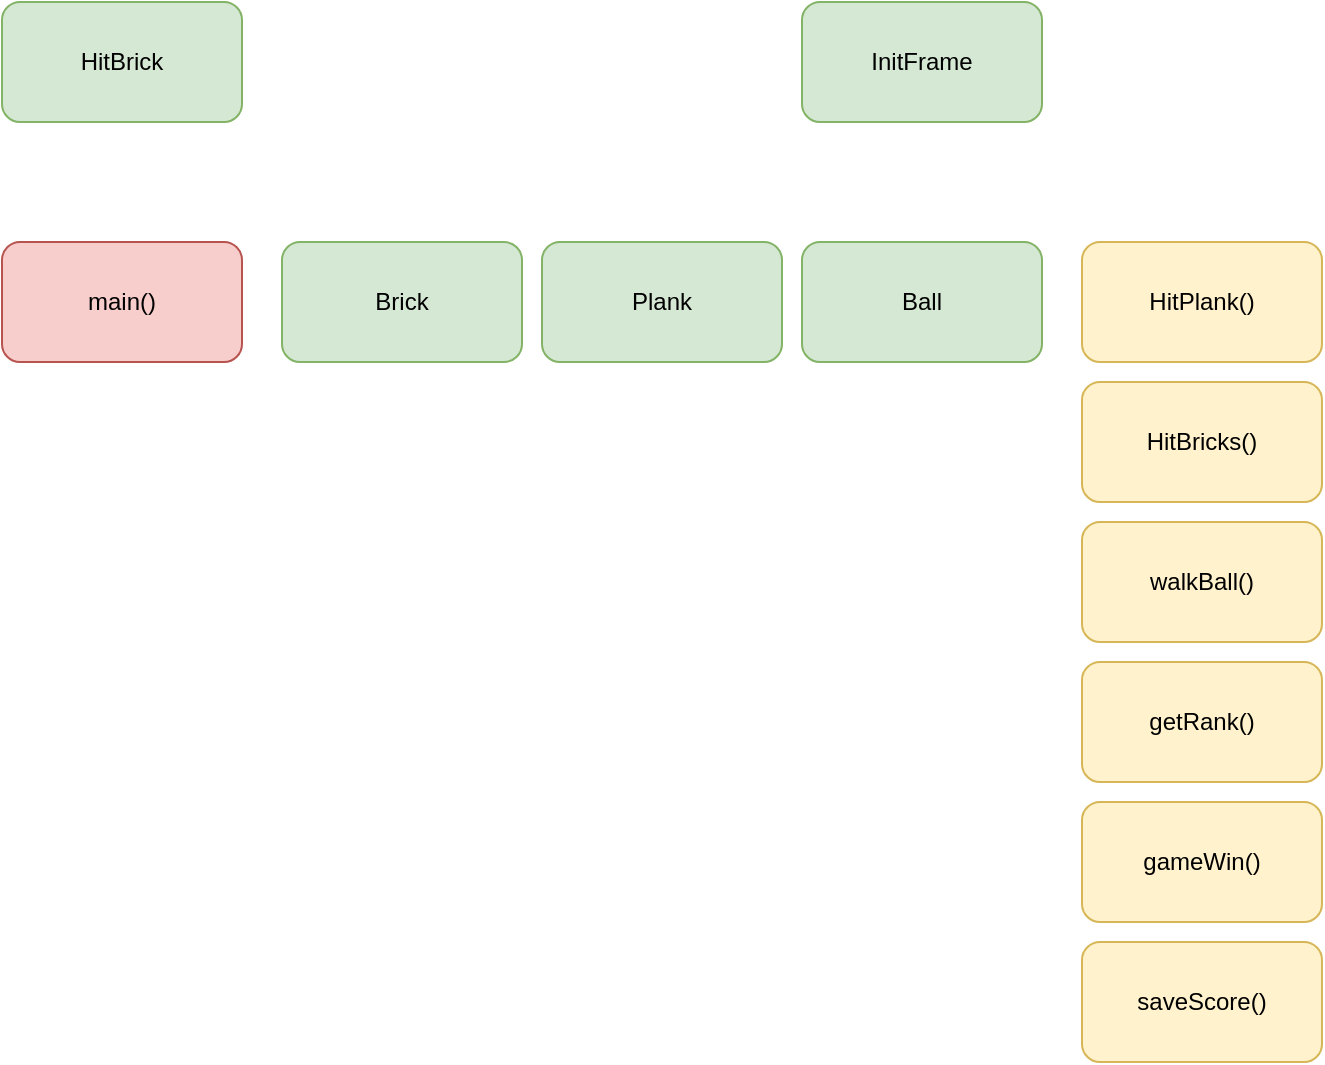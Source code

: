 <mxfile version="12.4.8" type="device" pages="2"><diagram id="JuI3XgvUed-eo_BQjeBu" name="Page-1"><mxGraphModel dx="920" dy="456" grid="1" gridSize="10" guides="1" tooltips="1" connect="1" arrows="1" fold="1" page="1" pageScale="1" pageWidth="850" pageHeight="1100" math="0" shadow="0"><root><mxCell id="0"/><mxCell id="1" parent="0"/><mxCell id="3xv5TPO81I6VLqjbZy_6-17" style="edgeStyle=orthogonalEdgeStyle;rounded=0;orthogonalLoop=1;jettySize=auto;html=1;exitX=0.5;exitY=1;exitDx=0;exitDy=0;entryX=0.5;entryY=0;entryDx=0;entryDy=0;endArrow=none;endFill=0;strokeColor=#FFFFFF;" edge="1" parent="1" source="3xv5TPO81I6VLqjbZy_6-1" target="3xv5TPO81I6VLqjbZy_6-2"><mxGeometry relative="1" as="geometry"/></mxCell><mxCell id="3xv5TPO81I6VLqjbZy_6-18" style="edgeStyle=orthogonalEdgeStyle;rounded=0;orthogonalLoop=1;jettySize=auto;html=1;exitX=0.5;exitY=1;exitDx=0;exitDy=0;entryX=0.5;entryY=0;entryDx=0;entryDy=0;endArrow=none;endFill=0;strokeColor=#FFFFFF;" edge="1" parent="1" source="3xv5TPO81I6VLqjbZy_6-1" target="3xv5TPO81I6VLqjbZy_6-3"><mxGeometry relative="1" as="geometry"/></mxCell><mxCell id="3xv5TPO81I6VLqjbZy_6-19" style="edgeStyle=orthogonalEdgeStyle;rounded=0;orthogonalLoop=1;jettySize=auto;html=1;exitX=0.5;exitY=1;exitDx=0;exitDy=0;entryX=0.5;entryY=0;entryDx=0;entryDy=0;endArrow=none;endFill=0;strokeColor=#FFFFFF;" edge="1" parent="1" source="3xv5TPO81I6VLqjbZy_6-1" target="3xv5TPO81I6VLqjbZy_6-4"><mxGeometry relative="1" as="geometry"/></mxCell><mxCell id="3xv5TPO81I6VLqjbZy_6-20" style="edgeStyle=orthogonalEdgeStyle;rounded=0;orthogonalLoop=1;jettySize=auto;html=1;exitX=0.5;exitY=1;exitDx=0;exitDy=0;entryX=0.5;entryY=0;entryDx=0;entryDy=0;endArrow=none;endFill=0;strokeColor=#FFFFFF;" edge="1" parent="1" source="3xv5TPO81I6VLqjbZy_6-1" target="3xv5TPO81I6VLqjbZy_6-7"><mxGeometry relative="1" as="geometry"><Array as="points"><mxPoint x="531" y="130"/><mxPoint x="600" y="130"/><mxPoint x="600" y="200"/><mxPoint x="671" y="200"/></Array></mxGeometry></mxCell><mxCell id="3xv5TPO81I6VLqjbZy_6-21" style="edgeStyle=orthogonalEdgeStyle;rounded=0;orthogonalLoop=1;jettySize=auto;html=1;exitX=0.5;exitY=1;exitDx=0;exitDy=0;entryX=0;entryY=0.5;entryDx=0;entryDy=0;endArrow=none;endFill=0;strokeColor=#FFFFFF;" edge="1" parent="1" source="3xv5TPO81I6VLqjbZy_6-1" target="3xv5TPO81I6VLqjbZy_6-6"><mxGeometry relative="1" as="geometry"><Array as="points"><mxPoint x="531" y="130"/><mxPoint x="600" y="130"/><mxPoint x="600" y="260"/></Array></mxGeometry></mxCell><mxCell id="3xv5TPO81I6VLqjbZy_6-23" style="edgeStyle=orthogonalEdgeStyle;rounded=0;orthogonalLoop=1;jettySize=auto;html=1;exitX=0.5;exitY=1;exitDx=0;exitDy=0;entryX=0;entryY=0.5;entryDx=0;entryDy=0;endArrow=none;endFill=0;strokeColor=#FFFFFF;" edge="1" parent="1" source="3xv5TPO81I6VLqjbZy_6-1" target="3xv5TPO81I6VLqjbZy_6-10"><mxGeometry relative="1" as="geometry"><Array as="points"><mxPoint x="531" y="130"/><mxPoint x="600" y="130"/><mxPoint x="600" y="330"/></Array></mxGeometry></mxCell><mxCell id="3xv5TPO81I6VLqjbZy_6-24" style="edgeStyle=orthogonalEdgeStyle;rounded=0;orthogonalLoop=1;jettySize=auto;html=1;exitX=0.5;exitY=1;exitDx=0;exitDy=0;entryX=0;entryY=0.5;entryDx=0;entryDy=0;endArrow=none;endFill=0;strokeColor=#FFFFFF;" edge="1" parent="1" source="3xv5TPO81I6VLqjbZy_6-1" target="3xv5TPO81I6VLqjbZy_6-9"><mxGeometry relative="1" as="geometry"><Array as="points"><mxPoint x="531" y="130"/><mxPoint x="600" y="130"/><mxPoint x="600" y="400"/></Array></mxGeometry></mxCell><mxCell id="3xv5TPO81I6VLqjbZy_6-25" style="edgeStyle=orthogonalEdgeStyle;rounded=0;orthogonalLoop=1;jettySize=auto;html=1;exitX=0.5;exitY=1;exitDx=0;exitDy=0;entryX=0;entryY=0.5;entryDx=0;entryDy=0;endArrow=none;endFill=0;strokeColor=#FFFFFF;" edge="1" parent="1" source="3xv5TPO81I6VLqjbZy_6-1" target="3xv5TPO81I6VLqjbZy_6-5"><mxGeometry relative="1" as="geometry"><Array as="points"><mxPoint x="531" y="130"/><mxPoint x="600" y="130"/><mxPoint x="600" y="470"/></Array></mxGeometry></mxCell><mxCell id="3xv5TPO81I6VLqjbZy_6-26" style="edgeStyle=orthogonalEdgeStyle;rounded=0;orthogonalLoop=1;jettySize=auto;html=1;exitX=0.5;exitY=1;exitDx=0;exitDy=0;entryX=0;entryY=0.5;entryDx=0;entryDy=0;endArrow=none;endFill=0;strokeColor=#FFFFFF;" edge="1" parent="1" source="3xv5TPO81I6VLqjbZy_6-1" target="3xv5TPO81I6VLqjbZy_6-8"><mxGeometry relative="1" as="geometry"><Array as="points"><mxPoint x="531" y="130"/><mxPoint x="600" y="130"/><mxPoint x="600" y="540"/></Array></mxGeometry></mxCell><mxCell id="3xv5TPO81I6VLqjbZy_6-1" value="InitFrame" style="rounded=1;whiteSpace=wrap;html=1;fillColor=#d5e8d4;strokeColor=#82b366;" vertex="1" parent="1"><mxGeometry x="470" y="40" width="120" height="60" as="geometry"/></mxCell><mxCell id="3xv5TPO81I6VLqjbZy_6-2" value="Brick" style="rounded=1;whiteSpace=wrap;html=1;fillColor=#d5e8d4;strokeColor=#82b366;" vertex="1" parent="1"><mxGeometry x="210" y="160" width="120" height="60" as="geometry"/></mxCell><mxCell id="3xv5TPO81I6VLqjbZy_6-3" value="Plank" style="rounded=1;whiteSpace=wrap;html=1;fillColor=#d5e8d4;strokeColor=#82b366;" vertex="1" parent="1"><mxGeometry x="340" y="160" width="120" height="60" as="geometry"/></mxCell><mxCell id="3xv5TPO81I6VLqjbZy_6-4" value="Ball" style="rounded=1;whiteSpace=wrap;html=1;fillColor=#d5e8d4;strokeColor=#82b366;" vertex="1" parent="1"><mxGeometry x="470" y="160" width="120" height="60" as="geometry"/></mxCell><mxCell id="3xv5TPO81I6VLqjbZy_6-5" value="gameWin()" style="rounded=1;whiteSpace=wrap;html=1;fillColor=#fff2cc;strokeColor=#d6b656;" vertex="1" parent="1"><mxGeometry x="610" y="440" width="120" height="60" as="geometry"/></mxCell><mxCell id="3xv5TPO81I6VLqjbZy_6-6" value="HitBricks()" style="rounded=1;whiteSpace=wrap;html=1;fillColor=#fff2cc;strokeColor=#d6b656;" vertex="1" parent="1"><mxGeometry x="610" y="230" width="120" height="60" as="geometry"/></mxCell><mxCell id="3xv5TPO81I6VLqjbZy_6-7" value="HitPlank()" style="rounded=1;whiteSpace=wrap;html=1;fillColor=#fff2cc;strokeColor=#d6b656;" vertex="1" parent="1"><mxGeometry x="610" y="160" width="120" height="60" as="geometry"/></mxCell><mxCell id="3xv5TPO81I6VLqjbZy_6-8" value="saveScore()" style="rounded=1;whiteSpace=wrap;html=1;fillColor=#fff2cc;strokeColor=#d6b656;" vertex="1" parent="1"><mxGeometry x="610" y="510" width="120" height="60" as="geometry"/></mxCell><mxCell id="3xv5TPO81I6VLqjbZy_6-9" value="getRank()" style="rounded=1;whiteSpace=wrap;html=1;fillColor=#fff2cc;strokeColor=#d6b656;" vertex="1" parent="1"><mxGeometry x="610" y="370" width="120" height="60" as="geometry"/></mxCell><mxCell id="3xv5TPO81I6VLqjbZy_6-10" value="walkBall()" style="rounded=1;whiteSpace=wrap;html=1;fillColor=#fff2cc;strokeColor=#d6b656;" vertex="1" parent="1"><mxGeometry x="610" y="300" width="120" height="60" as="geometry"/></mxCell><mxCell id="3xv5TPO81I6VLqjbZy_6-14" style="edgeStyle=orthogonalEdgeStyle;rounded=0;orthogonalLoop=1;jettySize=auto;html=1;exitX=0.5;exitY=1;exitDx=0;exitDy=0;endArrow=none;endFill=0;strokeColor=#FFFFFF;" edge="1" parent="1" source="3xv5TPO81I6VLqjbZy_6-11" target="3xv5TPO81I6VLqjbZy_6-12"><mxGeometry relative="1" as="geometry"/></mxCell><mxCell id="3xv5TPO81I6VLqjbZy_6-11" value="HitBrick" style="rounded=1;whiteSpace=wrap;html=1;fillColor=#d5e8d4;strokeColor=#82b366;" vertex="1" parent="1"><mxGeometry x="70" y="40" width="120" height="60" as="geometry"/></mxCell><mxCell id="3xv5TPO81I6VLqjbZy_6-12" value="main()" style="rounded=1;whiteSpace=wrap;html=1;fillColor=#f8cecc;strokeColor=#b85450;" vertex="1" parent="1"><mxGeometry x="70" y="160" width="120" height="60" as="geometry"/></mxCell></root></mxGraphModel></diagram><diagram id="S7n5ktPAwKfdDjJMgERw" name="Page-2"><mxGraphModel dx="782" dy="437" grid="1" gridSize="10" guides="1" tooltips="1" connect="1" arrows="1" fold="1" page="1" pageScale="1" pageWidth="850" pageHeight="1100" math="0" shadow="0"><root><mxCell id="gwuUELimqXf3bu8KUzEI-0"/><mxCell id="gwuUELimqXf3bu8KUzEI-1" parent="gwuUELimqXf3bu8KUzEI-0"/><mxCell id="gwuUELimqXf3bu8KUzEI-10" style="edgeStyle=orthogonalEdgeStyle;rounded=0;orthogonalLoop=1;jettySize=auto;html=1;exitX=1;exitY=0.5;exitDx=0;exitDy=0;entryX=0;entryY=0.5;entryDx=0;entryDy=0;endArrow=none;endFill=0;strokeColor=#FFFFFF;" edge="1" parent="gwuUELimqXf3bu8KUzEI-1" source="gwuUELimqXf3bu8KUzEI-2" target="gwuUELimqXf3bu8KUzEI-5"><mxGeometry relative="1" as="geometry"/></mxCell><mxCell id="gwuUELimqXf3bu8KUzEI-2" value="" style="rounded=1;whiteSpace=wrap;html=1;fillColor=#d5e8d4;strokeColor=#82b366;" vertex="1" parent="gwuUELimqXf3bu8KUzEI-1"><mxGeometry x="200" y="150" width="60" height="30" as="geometry"/></mxCell><mxCell id="gwuUELimqXf3bu8KUzEI-11" style="edgeStyle=orthogonalEdgeStyle;rounded=0;orthogonalLoop=1;jettySize=auto;html=1;exitX=1;exitY=0.5;exitDx=0;exitDy=0;entryX=0;entryY=0.5;entryDx=0;entryDy=0;endArrow=none;endFill=0;strokeColor=#FFFFFF;" edge="1" parent="gwuUELimqXf3bu8KUzEI-1" source="gwuUELimqXf3bu8KUzEI-3" target="gwuUELimqXf3bu8KUzEI-6"><mxGeometry relative="1" as="geometry"/></mxCell><mxCell id="gwuUELimqXf3bu8KUzEI-3" value="" style="rounded=1;whiteSpace=wrap;html=1;fillColor=#f8cecc;strokeColor=#b85450;" vertex="1" parent="gwuUELimqXf3bu8KUzEI-1"><mxGeometry x="200" y="205" width="60" height="30" as="geometry"/></mxCell><mxCell id="gwuUELimqXf3bu8KUzEI-12" style="edgeStyle=orthogonalEdgeStyle;rounded=0;orthogonalLoop=1;jettySize=auto;html=1;exitX=1;exitY=0.5;exitDx=0;exitDy=0;entryX=0;entryY=0.5;entryDx=0;entryDy=0;endArrow=none;endFill=0;strokeColor=#FFFFFF;" edge="1" parent="gwuUELimqXf3bu8KUzEI-1" source="gwuUELimqXf3bu8KUzEI-4" target="gwuUELimqXf3bu8KUzEI-7"><mxGeometry relative="1" as="geometry"/></mxCell><mxCell id="gwuUELimqXf3bu8KUzEI-4" value="" style="rounded=1;whiteSpace=wrap;html=1;fillColor=#fff2cc;strokeColor=#d6b656;" vertex="1" parent="gwuUELimqXf3bu8KUzEI-1"><mxGeometry x="200" y="260" width="60" height="30" as="geometry"/></mxCell><mxCell id="gwuUELimqXf3bu8KUzEI-5" value="Class" style="text;html=1;strokeColor=none;fillColor=none;align=center;verticalAlign=middle;whiteSpace=wrap;rounded=0;fontColor=#FFFFFF;" vertex="1" parent="gwuUELimqXf3bu8KUzEI-1"><mxGeometry x="290" y="155" width="40" height="20" as="geometry"/></mxCell><mxCell id="gwuUELimqXf3bu8KUzEI-6" value="Main" style="text;html=1;strokeColor=none;fillColor=none;align=center;verticalAlign=middle;whiteSpace=wrap;rounded=0;fontColor=#FFFFFF;" vertex="1" parent="gwuUELimqXf3bu8KUzEI-1"><mxGeometry x="290" y="210" width="40" height="20" as="geometry"/></mxCell><mxCell id="gwuUELimqXf3bu8KUzEI-7" value="Function" style="text;html=1;strokeColor=none;fillColor=none;align=center;verticalAlign=middle;whiteSpace=wrap;rounded=0;fontColor=#FFFFFF;" vertex="1" parent="gwuUELimqXf3bu8KUzEI-1"><mxGeometry x="290" y="265" width="40" height="20" as="geometry"/></mxCell></root></mxGraphModel></diagram></mxfile>